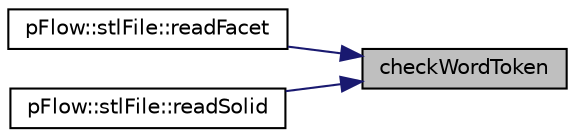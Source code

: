 digraph "checkWordToken"
{
 // LATEX_PDF_SIZE
  edge [fontname="Helvetica",fontsize="10",labelfontname="Helvetica",labelfontsize="10"];
  node [fontname="Helvetica",fontsize="10",shape=record];
  rankdir="RL";
  Node1 [label="checkWordToken",height=0.2,width=0.4,color="black", fillcolor="grey75", style="filled", fontcolor="black",tooltip=" "];
  Node1 -> Node2 [dir="back",color="midnightblue",fontsize="10",style="solid",fontname="Helvetica"];
  Node2 [label="pFlow::stlFile::readFacet",height=0.2,width=0.4,color="black", fillcolor="white", style="filled",URL="$classpFlow_1_1stlFile.html#a0140ff33b58a2b090c52b1bea5991718",tooltip=" "];
  Node1 -> Node3 [dir="back",color="midnightblue",fontsize="10",style="solid",fontname="Helvetica"];
  Node3 [label="pFlow::stlFile::readSolid",height=0.2,width=0.4,color="black", fillcolor="white", style="filled",URL="$classpFlow_1_1stlFile.html#a1d3b1b4ac56b0cec4337f6d7e9c6ce6c",tooltip=" "];
}
